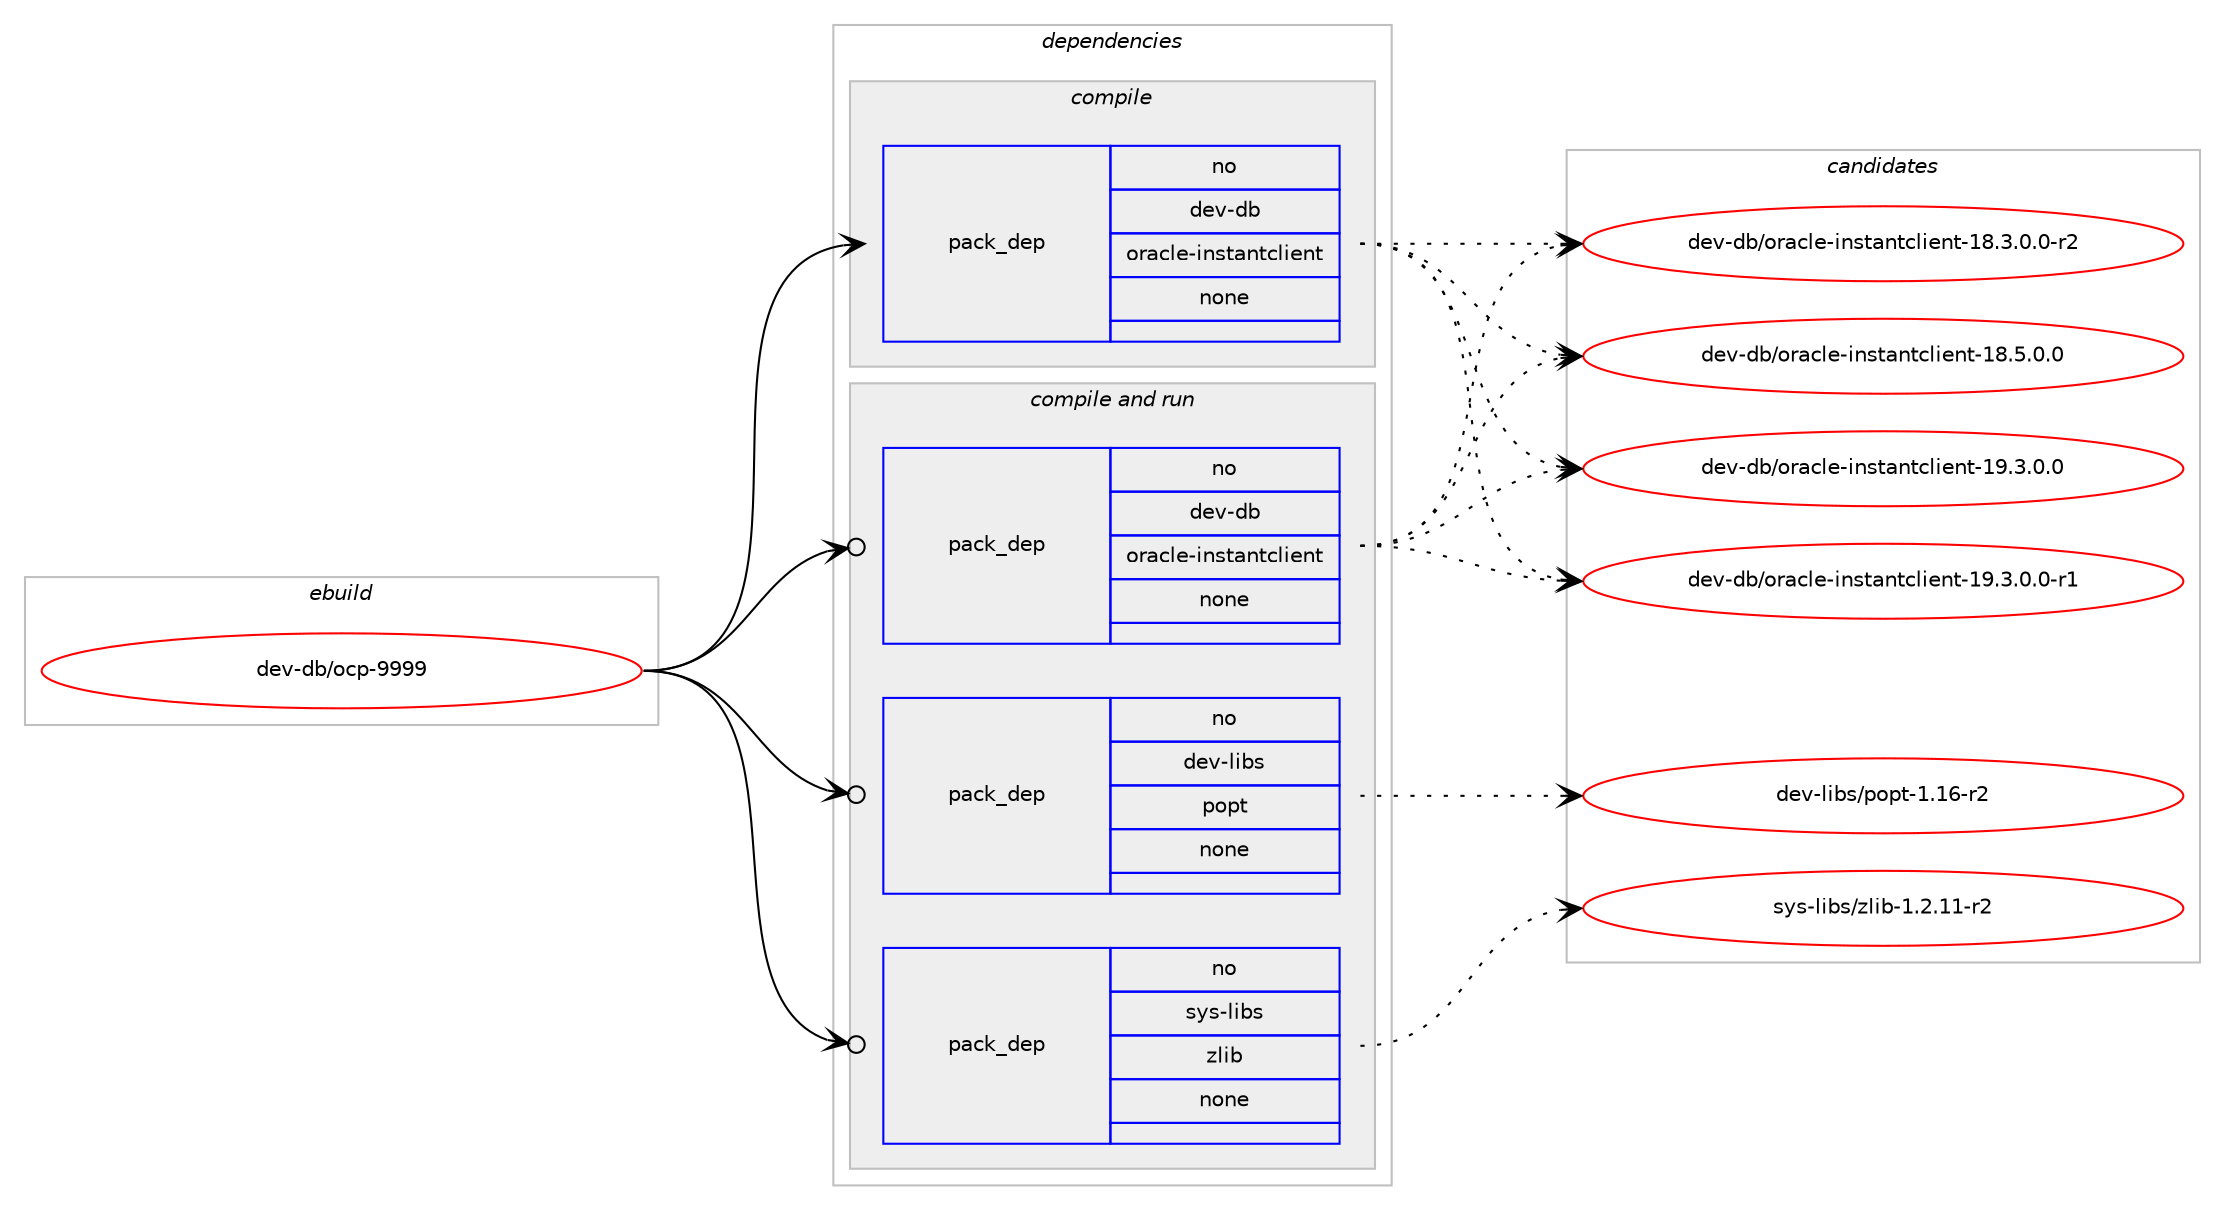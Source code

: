 digraph prolog {

# *************
# Graph options
# *************

newrank=true;
concentrate=true;
compound=true;
graph [rankdir=LR,fontname=Helvetica,fontsize=10,ranksep=1.5];#, ranksep=2.5, nodesep=0.2];
edge  [arrowhead=vee];
node  [fontname=Helvetica,fontsize=10];

# **********
# The ebuild
# **********

subgraph cluster_leftcol {
color=gray;
rank=same;
label=<<i>ebuild</i>>;
id [label="dev-db/ocp-9999", color=red, width=4, href="../dev-db/ocp-9999.svg"];
}

# ****************
# The dependencies
# ****************

subgraph cluster_midcol {
color=gray;
label=<<i>dependencies</i>>;
subgraph cluster_compile {
fillcolor="#eeeeee";
style=filled;
label=<<i>compile</i>>;
subgraph pack387772 {
dependency520864 [label=<<TABLE BORDER="0" CELLBORDER="1" CELLSPACING="0" CELLPADDING="4" WIDTH="220"><TR><TD ROWSPAN="6" CELLPADDING="30">pack_dep</TD></TR><TR><TD WIDTH="110">no</TD></TR><TR><TD>dev-db</TD></TR><TR><TD>oracle-instantclient</TD></TR><TR><TD>none</TD></TR><TR><TD></TD></TR></TABLE>>, shape=none, color=blue];
}
id:e -> dependency520864:w [weight=20,style="solid",arrowhead="vee"];
}
subgraph cluster_compileandrun {
fillcolor="#eeeeee";
style=filled;
label=<<i>compile and run</i>>;
subgraph pack387773 {
dependency520865 [label=<<TABLE BORDER="0" CELLBORDER="1" CELLSPACING="0" CELLPADDING="4" WIDTH="220"><TR><TD ROWSPAN="6" CELLPADDING="30">pack_dep</TD></TR><TR><TD WIDTH="110">no</TD></TR><TR><TD>dev-db</TD></TR><TR><TD>oracle-instantclient</TD></TR><TR><TD>none</TD></TR><TR><TD></TD></TR></TABLE>>, shape=none, color=blue];
}
id:e -> dependency520865:w [weight=20,style="solid",arrowhead="odotvee"];
subgraph pack387774 {
dependency520866 [label=<<TABLE BORDER="0" CELLBORDER="1" CELLSPACING="0" CELLPADDING="4" WIDTH="220"><TR><TD ROWSPAN="6" CELLPADDING="30">pack_dep</TD></TR><TR><TD WIDTH="110">no</TD></TR><TR><TD>dev-libs</TD></TR><TR><TD>popt</TD></TR><TR><TD>none</TD></TR><TR><TD></TD></TR></TABLE>>, shape=none, color=blue];
}
id:e -> dependency520866:w [weight=20,style="solid",arrowhead="odotvee"];
subgraph pack387775 {
dependency520867 [label=<<TABLE BORDER="0" CELLBORDER="1" CELLSPACING="0" CELLPADDING="4" WIDTH="220"><TR><TD ROWSPAN="6" CELLPADDING="30">pack_dep</TD></TR><TR><TD WIDTH="110">no</TD></TR><TR><TD>sys-libs</TD></TR><TR><TD>zlib</TD></TR><TR><TD>none</TD></TR><TR><TD></TD></TR></TABLE>>, shape=none, color=blue];
}
id:e -> dependency520867:w [weight=20,style="solid",arrowhead="odotvee"];
}
subgraph cluster_run {
fillcolor="#eeeeee";
style=filled;
label=<<i>run</i>>;
}
}

# **************
# The candidates
# **************

subgraph cluster_choices {
rank=same;
color=gray;
label=<<i>candidates</i>>;

subgraph choice387772 {
color=black;
nodesep=1;
choice10010111845100984711111497991081014510511011511697110116991081051011101164549564651464846484511450 [label="dev-db/oracle-instantclient-18.3.0.0-r2", color=red, width=4,href="../dev-db/oracle-instantclient-18.3.0.0-r2.svg"];
choice1001011184510098471111149799108101451051101151169711011699108105101110116454956465346484648 [label="dev-db/oracle-instantclient-18.5.0.0", color=red, width=4,href="../dev-db/oracle-instantclient-18.5.0.0.svg"];
choice1001011184510098471111149799108101451051101151169711011699108105101110116454957465146484648 [label="dev-db/oracle-instantclient-19.3.0.0", color=red, width=4,href="../dev-db/oracle-instantclient-19.3.0.0.svg"];
choice10010111845100984711111497991081014510511011511697110116991081051011101164549574651464846484511449 [label="dev-db/oracle-instantclient-19.3.0.0-r1", color=red, width=4,href="../dev-db/oracle-instantclient-19.3.0.0-r1.svg"];
dependency520864:e -> choice10010111845100984711111497991081014510511011511697110116991081051011101164549564651464846484511450:w [style=dotted,weight="100"];
dependency520864:e -> choice1001011184510098471111149799108101451051101151169711011699108105101110116454956465346484648:w [style=dotted,weight="100"];
dependency520864:e -> choice1001011184510098471111149799108101451051101151169711011699108105101110116454957465146484648:w [style=dotted,weight="100"];
dependency520864:e -> choice10010111845100984711111497991081014510511011511697110116991081051011101164549574651464846484511449:w [style=dotted,weight="100"];
}
subgraph choice387773 {
color=black;
nodesep=1;
choice10010111845100984711111497991081014510511011511697110116991081051011101164549564651464846484511450 [label="dev-db/oracle-instantclient-18.3.0.0-r2", color=red, width=4,href="../dev-db/oracle-instantclient-18.3.0.0-r2.svg"];
choice1001011184510098471111149799108101451051101151169711011699108105101110116454956465346484648 [label="dev-db/oracle-instantclient-18.5.0.0", color=red, width=4,href="../dev-db/oracle-instantclient-18.5.0.0.svg"];
choice1001011184510098471111149799108101451051101151169711011699108105101110116454957465146484648 [label="dev-db/oracle-instantclient-19.3.0.0", color=red, width=4,href="../dev-db/oracle-instantclient-19.3.0.0.svg"];
choice10010111845100984711111497991081014510511011511697110116991081051011101164549574651464846484511449 [label="dev-db/oracle-instantclient-19.3.0.0-r1", color=red, width=4,href="../dev-db/oracle-instantclient-19.3.0.0-r1.svg"];
dependency520865:e -> choice10010111845100984711111497991081014510511011511697110116991081051011101164549564651464846484511450:w [style=dotted,weight="100"];
dependency520865:e -> choice1001011184510098471111149799108101451051101151169711011699108105101110116454956465346484648:w [style=dotted,weight="100"];
dependency520865:e -> choice1001011184510098471111149799108101451051101151169711011699108105101110116454957465146484648:w [style=dotted,weight="100"];
dependency520865:e -> choice10010111845100984711111497991081014510511011511697110116991081051011101164549574651464846484511449:w [style=dotted,weight="100"];
}
subgraph choice387774 {
color=black;
nodesep=1;
choice10010111845108105981154711211111211645494649544511450 [label="dev-libs/popt-1.16-r2", color=red, width=4,href="../dev-libs/popt-1.16-r2.svg"];
dependency520866:e -> choice10010111845108105981154711211111211645494649544511450:w [style=dotted,weight="100"];
}
subgraph choice387775 {
color=black;
nodesep=1;
choice11512111545108105981154712210810598454946504649494511450 [label="sys-libs/zlib-1.2.11-r2", color=red, width=4,href="../sys-libs/zlib-1.2.11-r2.svg"];
dependency520867:e -> choice11512111545108105981154712210810598454946504649494511450:w [style=dotted,weight="100"];
}
}

}
